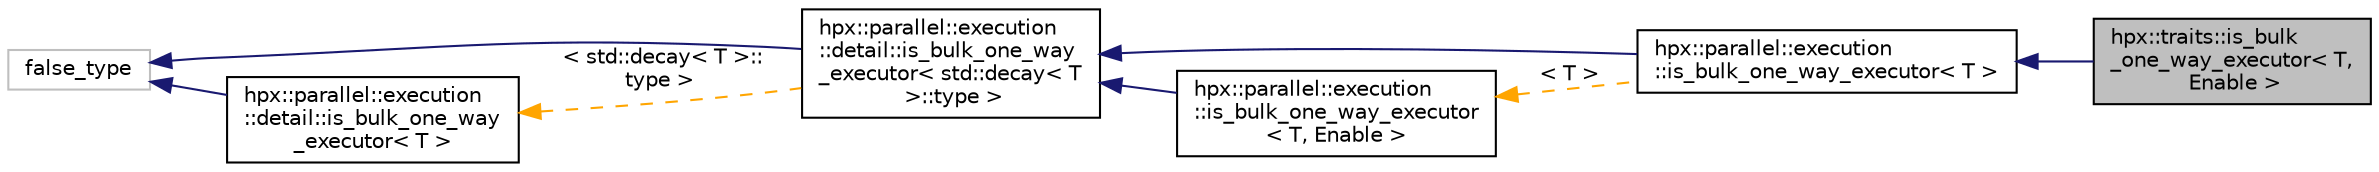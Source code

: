 digraph "hpx::traits::is_bulk_one_way_executor&lt; T, Enable &gt;"
{
  edge [fontname="Helvetica",fontsize="10",labelfontname="Helvetica",labelfontsize="10"];
  node [fontname="Helvetica",fontsize="10",shape=record];
  rankdir="LR";
  Node0 [label="hpx::traits::is_bulk\l_one_way_executor\< T,\l Enable \>",height=0.2,width=0.4,color="black", fillcolor="grey75", style="filled", fontcolor="black"];
  Node1 -> Node0 [dir="back",color="midnightblue",fontsize="10",style="solid",fontname="Helvetica"];
  Node1 [label="hpx::parallel::execution\l::is_bulk_one_way_executor\< T \>",height=0.2,width=0.4,color="black", fillcolor="white", style="filled",URL="$d4/dbd/structhpx_1_1parallel_1_1execution_1_1is__bulk__one__way__executor.html"];
  Node2 -> Node1 [dir="back",color="midnightblue",fontsize="10",style="solid",fontname="Helvetica"];
  Node2 [label="hpx::parallel::execution\l::detail::is_bulk_one_way\l_executor\< std::decay\< T\l \>::type \>",height=0.2,width=0.4,color="black", fillcolor="white", style="filled",URL="$d3/d22/structhpx_1_1parallel_1_1execution_1_1detail_1_1is__bulk__one__way__executor.html"];
  Node3 -> Node2 [dir="back",color="midnightblue",fontsize="10",style="solid",fontname="Helvetica"];
  Node3 [label="false_type",height=0.2,width=0.4,color="grey75", fillcolor="white", style="filled"];
  Node4 -> Node2 [dir="back",color="orange",fontsize="10",style="dashed",label=" \< std::decay\< T \>::\ltype \>" ,fontname="Helvetica"];
  Node4 [label="hpx::parallel::execution\l::detail::is_bulk_one_way\l_executor\< T \>",height=0.2,width=0.4,color="black", fillcolor="white", style="filled",URL="$d3/d22/structhpx_1_1parallel_1_1execution_1_1detail_1_1is__bulk__one__way__executor.html"];
  Node3 -> Node4 [dir="back",color="midnightblue",fontsize="10",style="solid",fontname="Helvetica"];
  Node5 -> Node1 [dir="back",color="orange",fontsize="10",style="dashed",label=" \< T \>" ,fontname="Helvetica"];
  Node5 [label="hpx::parallel::execution\l::is_bulk_one_way_executor\l\< T, Enable \>",height=0.2,width=0.4,color="black", fillcolor="white", style="filled",URL="$d4/dbd/structhpx_1_1parallel_1_1execution_1_1is__bulk__one__way__executor.html"];
  Node2 -> Node5 [dir="back",color="midnightblue",fontsize="10",style="solid",fontname="Helvetica"];
}
